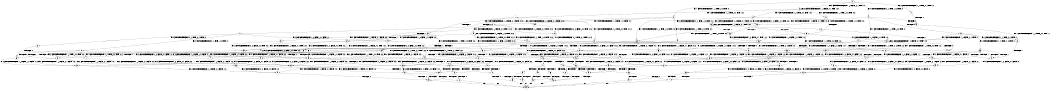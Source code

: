 digraph BCG {
size = "7, 10.5";
center = TRUE;
node [shape = circle];
0 [peripheries = 2];
0 -> 1 [label = "EX !0 !ATOMIC_EXCH_BRANCH (2, +1, TRUE, +0, 2, TRUE) !:0:"];
0 -> 2 [label = "EX !1 !ATOMIC_EXCH_BRANCH (1, +1, TRUE, +0, 2, TRUE) !:0:"];
0 -> 3 [label = "EX !2 !ATOMIC_EXCH_BRANCH (1, +0, FALSE, +0, 1, TRUE) !:0:"];
0 -> 4 [label = "EX !0 !ATOMIC_EXCH_BRANCH (2, +1, TRUE, +0, 2, TRUE) !:0:"];
1 -> 5 [label = "TERMINATE !0"];
2 -> 6 [label = "EX !0 !ATOMIC_EXCH_BRANCH (2, +1, TRUE, +0, 2, TRUE) !:0:1:"];
2 -> 7 [label = "TERMINATE !1"];
2 -> 8 [label = "EX !2 !ATOMIC_EXCH_BRANCH (1, +0, FALSE, +0, 1, FALSE) !:0:1:"];
2 -> 9 [label = "EX !0 !ATOMIC_EXCH_BRANCH (2, +1, TRUE, +0, 2, TRUE) !:0:1:"];
3 -> 10 [label = "EX !0 !ATOMIC_EXCH_BRANCH (2, +1, TRUE, +0, 2, TRUE) !:0:2:"];
3 -> 11 [label = "EX !1 !ATOMIC_EXCH_BRANCH (1, +1, TRUE, +0, 2, TRUE) !:0:2:"];
3 -> 12 [label = "EX !0 !ATOMIC_EXCH_BRANCH (2, +1, TRUE, +0, 2, TRUE) !:0:2:"];
3 -> 3 [label = "EX !2 !ATOMIC_EXCH_BRANCH (1, +0, FALSE, +0, 1, TRUE) !:0:2:"];
4 -> 5 [label = "TERMINATE !0"];
4 -> 13 [label = "TERMINATE !0"];
4 -> 14 [label = "EX !1 !ATOMIC_EXCH_BRANCH (1, +1, TRUE, +0, 2, TRUE) !:0:"];
4 -> 15 [label = "EX !2 !ATOMIC_EXCH_BRANCH (1, +0, FALSE, +0, 1, TRUE) !:0:"];
5 -> 16 [label = "EX !1 !ATOMIC_EXCH_BRANCH (1, +1, TRUE, +0, 2, TRUE) !:1:"];
6 -> 17 [label = "TERMINATE !0"];
7 -> 18 [label = "EX !0 !ATOMIC_EXCH_BRANCH (2, +1, TRUE, +0, 2, TRUE) !:0:"];
7 -> 19 [label = "EX !2 !ATOMIC_EXCH_BRANCH (1, +0, FALSE, +0, 1, FALSE) !:0:"];
7 -> 20 [label = "EX !0 !ATOMIC_EXCH_BRANCH (2, +1, TRUE, +0, 2, TRUE) !:0:"];
8 -> 21 [label = "EX !2 !ATOMIC_EXCH_BRANCH (2, +0, FALSE, +0, 2, TRUE) !:0:1:2:"];
8 -> 22 [label = "TERMINATE !1"];
8 -> 23 [label = "EX !0 !ATOMIC_EXCH_BRANCH (2, +1, TRUE, +0, 2, TRUE) !:0:1:2:"];
8 -> 24 [label = "EX !2 !ATOMIC_EXCH_BRANCH (2, +0, FALSE, +0, 2, TRUE) !:0:1:2:"];
9 -> 17 [label = "TERMINATE !0"];
9 -> 25 [label = "TERMINATE !1"];
9 -> 26 [label = "TERMINATE !0"];
9 -> 27 [label = "EX !2 !ATOMIC_EXCH_BRANCH (1, +0, FALSE, +0, 1, FALSE) !:0:1:"];
10 -> 28 [label = "EX !2 !ATOMIC_EXCH_BRANCH (1, +0, FALSE, +0, 1, TRUE) !:0:2:"];
11 -> 29 [label = "EX !2 !ATOMIC_EXCH_BRANCH (1, +0, FALSE, +0, 1, FALSE) !:0:1:2:"];
11 -> 30 [label = "TERMINATE !1"];
11 -> 31 [label = "EX !0 !ATOMIC_EXCH_BRANCH (2, +1, TRUE, +0, 2, TRUE) !:0:1:2:"];
11 -> 8 [label = "EX !2 !ATOMIC_EXCH_BRANCH (1, +0, FALSE, +0, 1, FALSE) !:0:1:2:"];
12 -> 28 [label = "EX !2 !ATOMIC_EXCH_BRANCH (1, +0, FALSE, +0, 1, TRUE) !:0:2:"];
12 -> 32 [label = "TERMINATE !0"];
12 -> 33 [label = "EX !1 !ATOMIC_EXCH_BRANCH (1, +1, TRUE, +0, 2, TRUE) !:0:2:"];
12 -> 15 [label = "EX !2 !ATOMIC_EXCH_BRANCH (1, +0, FALSE, +0, 1, TRUE) !:0:2:"];
13 -> 16 [label = "EX !1 !ATOMIC_EXCH_BRANCH (1, +1, TRUE, +0, 2, TRUE) !:1:"];
13 -> 34 [label = "EX !2 !ATOMIC_EXCH_BRANCH (1, +0, FALSE, +0, 1, TRUE) !:1:"];
13 -> 35 [label = "EX !1 !ATOMIC_EXCH_BRANCH (1, +1, TRUE, +0, 2, TRUE) !:1:"];
14 -> 17 [label = "TERMINATE !0"];
14 -> 25 [label = "TERMINATE !1"];
14 -> 26 [label = "TERMINATE !0"];
14 -> 27 [label = "EX !2 !ATOMIC_EXCH_BRANCH (1, +0, FALSE, +0, 1, FALSE) !:0:1:"];
15 -> 36 [label = "TERMINATE !0"];
15 -> 32 [label = "TERMINATE !0"];
15 -> 33 [label = "EX !1 !ATOMIC_EXCH_BRANCH (1, +1, TRUE, +0, 2, TRUE) !:0:2:"];
15 -> 15 [label = "EX !2 !ATOMIC_EXCH_BRANCH (1, +0, FALSE, +0, 1, TRUE) !:0:2:"];
16 -> 37 [label = "TERMINATE !1"];
17 -> 37 [label = "TERMINATE !1"];
18 -> 38 [label = "TERMINATE !0"];
19 -> 39 [label = "EX !2 !ATOMIC_EXCH_BRANCH (2, +0, FALSE, +0, 2, TRUE) !:0:2:"];
19 -> 40 [label = "EX !0 !ATOMIC_EXCH_BRANCH (2, +1, TRUE, +0, 2, TRUE) !:0:2:"];
19 -> 41 [label = "EX !2 !ATOMIC_EXCH_BRANCH (2, +0, FALSE, +0, 2, TRUE) !:0:2:"];
20 -> 38 [label = "TERMINATE !0"];
20 -> 42 [label = "TERMINATE !0"];
20 -> 43 [label = "EX !2 !ATOMIC_EXCH_BRANCH (1, +0, FALSE, +0, 1, FALSE) !:0:"];
21 -> 44 [label = "EX !0 !ATOMIC_EXCH_BRANCH (2, +1, TRUE, +0, 2, TRUE) !:0:1:2:"];
22 -> 39 [label = "EX !2 !ATOMIC_EXCH_BRANCH (2, +0, FALSE, +0, 2, TRUE) !:0:2:"];
22 -> 40 [label = "EX !0 !ATOMIC_EXCH_BRANCH (2, +1, TRUE, +0, 2, TRUE) !:0:2:"];
22 -> 41 [label = "EX !2 !ATOMIC_EXCH_BRANCH (2, +0, FALSE, +0, 2, TRUE) !:0:2:"];
23 -> 45 [label = "EX !2 !ATOMIC_EXCH_BRANCH (2, +0, FALSE, +0, 2, FALSE) !:0:1:2:"];
23 -> 46 [label = "TERMINATE !1"];
23 -> 47 [label = "TERMINATE !0"];
23 -> 48 [label = "EX !2 !ATOMIC_EXCH_BRANCH (2, +0, FALSE, +0, 2, FALSE) !:0:1:2:"];
24 -> 44 [label = "EX !0 !ATOMIC_EXCH_BRANCH (2, +1, TRUE, +0, 2, TRUE) !:0:1:2:"];
24 -> 22 [label = "TERMINATE !1"];
24 -> 23 [label = "EX !0 !ATOMIC_EXCH_BRANCH (2, +1, TRUE, +0, 2, TRUE) !:0:1:2:"];
24 -> 24 [label = "EX !2 !ATOMIC_EXCH_BRANCH (2, +0, FALSE, +0, 2, TRUE) !:0:1:2:"];
25 -> 38 [label = "TERMINATE !0"];
25 -> 42 [label = "TERMINATE !0"];
25 -> 43 [label = "EX !2 !ATOMIC_EXCH_BRANCH (1, +0, FALSE, +0, 1, FALSE) !:0:"];
26 -> 37 [label = "TERMINATE !1"];
26 -> 49 [label = "TERMINATE !1"];
26 -> 50 [label = "EX !2 !ATOMIC_EXCH_BRANCH (1, +0, FALSE, +0, 1, FALSE) !:1:"];
27 -> 45 [label = "EX !2 !ATOMIC_EXCH_BRANCH (2, +0, FALSE, +0, 2, FALSE) !:0:1:2:"];
27 -> 46 [label = "TERMINATE !1"];
27 -> 47 [label = "TERMINATE !0"];
27 -> 48 [label = "EX !2 !ATOMIC_EXCH_BRANCH (2, +0, FALSE, +0, 2, FALSE) !:0:1:2:"];
28 -> 36 [label = "TERMINATE !0"];
29 -> 21 [label = "EX !2 !ATOMIC_EXCH_BRANCH (2, +0, FALSE, +0, 2, TRUE) !:0:1:2:"];
30 -> 51 [label = "EX !2 !ATOMIC_EXCH_BRANCH (1, +0, FALSE, +0, 1, FALSE) !:0:2:"];
30 -> 52 [label = "EX !0 !ATOMIC_EXCH_BRANCH (2, +1, TRUE, +0, 2, TRUE) !:0:2:"];
30 -> 19 [label = "EX !2 !ATOMIC_EXCH_BRANCH (1, +0, FALSE, +0, 1, FALSE) !:0:2:"];
31 -> 53 [label = "EX !2 !ATOMIC_EXCH_BRANCH (1, +0, FALSE, +0, 1, FALSE) !:0:1:2:"];
31 -> 54 [label = "TERMINATE !1"];
31 -> 55 [label = "TERMINATE !0"];
31 -> 27 [label = "EX !2 !ATOMIC_EXCH_BRANCH (1, +0, FALSE, +0, 1, FALSE) !:0:1:2:"];
32 -> 56 [label = "EX !2 !ATOMIC_EXCH_BRANCH (1, +0, FALSE, +0, 1, TRUE) !:1:2:"];
32 -> 57 [label = "EX !1 !ATOMIC_EXCH_BRANCH (1, +1, TRUE, +0, 2, TRUE) !:1:2:"];
32 -> 34 [label = "EX !2 !ATOMIC_EXCH_BRANCH (1, +0, FALSE, +0, 1, TRUE) !:1:2:"];
33 -> 53 [label = "EX !2 !ATOMIC_EXCH_BRANCH (1, +0, FALSE, +0, 1, FALSE) !:0:1:2:"];
33 -> 54 [label = "TERMINATE !1"];
33 -> 55 [label = "TERMINATE !0"];
33 -> 27 [label = "EX !2 !ATOMIC_EXCH_BRANCH (1, +0, FALSE, +0, 1, FALSE) !:0:1:2:"];
34 -> 58 [label = "EX !1 !ATOMIC_EXCH_BRANCH (1, +1, TRUE, +0, 2, TRUE) !:1:2:"];
34 -> 57 [label = "EX !1 !ATOMIC_EXCH_BRANCH (1, +1, TRUE, +0, 2, TRUE) !:1:2:"];
34 -> 34 [label = "EX !2 !ATOMIC_EXCH_BRANCH (1, +0, FALSE, +0, 1, TRUE) !:1:2:"];
35 -> 37 [label = "TERMINATE !1"];
35 -> 49 [label = "TERMINATE !1"];
35 -> 50 [label = "EX !2 !ATOMIC_EXCH_BRANCH (1, +0, FALSE, +0, 1, FALSE) !:1:"];
36 -> 56 [label = "EX !2 !ATOMIC_EXCH_BRANCH (1, +0, FALSE, +0, 1, TRUE) !:1:2:"];
37 -> 59 [label = "EX !2 !ATOMIC_EXCH_BRANCH (1, +0, FALSE, +0, 1, FALSE) !:2:"];
38 -> 60 [label = "EX !2 !ATOMIC_EXCH_BRANCH (1, +0, FALSE, +0, 1, FALSE) !:1:2:"];
39 -> 61 [label = "EX !0 !ATOMIC_EXCH_BRANCH (2, +1, TRUE, +0, 2, TRUE) !:0:2:"];
40 -> 62 [label = "EX !2 !ATOMIC_EXCH_BRANCH (2, +0, FALSE, +0, 2, FALSE) !:0:2:"];
40 -> 63 [label = "TERMINATE !0"];
40 -> 64 [label = "EX !2 !ATOMIC_EXCH_BRANCH (2, +0, FALSE, +0, 2, FALSE) !:0:2:"];
41 -> 61 [label = "EX !0 !ATOMIC_EXCH_BRANCH (2, +1, TRUE, +0, 2, TRUE) !:0:2:"];
41 -> 40 [label = "EX !0 !ATOMIC_EXCH_BRANCH (2, +1, TRUE, +0, 2, TRUE) !:0:2:"];
41 -> 41 [label = "EX !2 !ATOMIC_EXCH_BRANCH (2, +0, FALSE, +0, 2, TRUE) !:0:2:"];
42 -> 60 [label = "EX !2 !ATOMIC_EXCH_BRANCH (1, +0, FALSE, +0, 1, FALSE) !:1:2:"];
42 -> 65 [label = "EX !2 !ATOMIC_EXCH_BRANCH (1, +0, FALSE, +0, 1, FALSE) !:1:2:"];
43 -> 62 [label = "EX !2 !ATOMIC_EXCH_BRANCH (2, +0, FALSE, +0, 2, FALSE) !:0:2:"];
43 -> 63 [label = "TERMINATE !0"];
43 -> 64 [label = "EX !2 !ATOMIC_EXCH_BRANCH (2, +0, FALSE, +0, 2, FALSE) !:0:2:"];
44 -> 45 [label = "EX !2 !ATOMIC_EXCH_BRANCH (2, +0, FALSE, +0, 2, FALSE) !:0:1:2:"];
45 -> 66 [label = "TERMINATE !0"];
46 -> 62 [label = "EX !2 !ATOMIC_EXCH_BRANCH (2, +0, FALSE, +0, 2, FALSE) !:0:2:"];
46 -> 63 [label = "TERMINATE !0"];
46 -> 64 [label = "EX !2 !ATOMIC_EXCH_BRANCH (2, +0, FALSE, +0, 2, FALSE) !:0:2:"];
47 -> 67 [label = "EX !2 !ATOMIC_EXCH_BRANCH (2, +0, FALSE, +0, 2, FALSE) !:1:2:"];
47 -> 68 [label = "TERMINATE !1"];
47 -> 69 [label = "EX !2 !ATOMIC_EXCH_BRANCH (2, +0, FALSE, +0, 2, FALSE) !:1:2:"];
48 -> 66 [label = "TERMINATE !0"];
48 -> 70 [label = "TERMINATE !1"];
48 -> 71 [label = "TERMINATE !2"];
48 -> 72 [label = "TERMINATE !0"];
49 -> 59 [label = "EX !2 !ATOMIC_EXCH_BRANCH (1, +0, FALSE, +0, 1, FALSE) !:2:"];
49 -> 73 [label = "EX !2 !ATOMIC_EXCH_BRANCH (1, +0, FALSE, +0, 1, FALSE) !:2:"];
50 -> 67 [label = "EX !2 !ATOMIC_EXCH_BRANCH (2, +0, FALSE, +0, 2, FALSE) !:1:2:"];
50 -> 68 [label = "TERMINATE !1"];
50 -> 69 [label = "EX !2 !ATOMIC_EXCH_BRANCH (2, +0, FALSE, +0, 2, FALSE) !:1:2:"];
51 -> 39 [label = "EX !2 !ATOMIC_EXCH_BRANCH (2, +0, FALSE, +0, 2, TRUE) !:0:2:"];
52 -> 74 [label = "EX !2 !ATOMIC_EXCH_BRANCH (1, +0, FALSE, +0, 1, FALSE) !:0:2:"];
52 -> 75 [label = "TERMINATE !0"];
52 -> 43 [label = "EX !2 !ATOMIC_EXCH_BRANCH (1, +0, FALSE, +0, 1, FALSE) !:0:2:"];
53 -> 45 [label = "EX !2 !ATOMIC_EXCH_BRANCH (2, +0, FALSE, +0, 2, FALSE) !:0:1:2:"];
54 -> 74 [label = "EX !2 !ATOMIC_EXCH_BRANCH (1, +0, FALSE, +0, 1, FALSE) !:0:2:"];
54 -> 75 [label = "TERMINATE !0"];
54 -> 43 [label = "EX !2 !ATOMIC_EXCH_BRANCH (1, +0, FALSE, +0, 1, FALSE) !:0:2:"];
55 -> 76 [label = "EX !2 !ATOMIC_EXCH_BRANCH (1, +0, FALSE, +0, 1, FALSE) !:1:2:"];
55 -> 77 [label = "TERMINATE !1"];
55 -> 50 [label = "EX !2 !ATOMIC_EXCH_BRANCH (1, +0, FALSE, +0, 1, FALSE) !:1:2:"];
56 -> 58 [label = "EX !1 !ATOMIC_EXCH_BRANCH (1, +1, TRUE, +0, 2, TRUE) !:1:2:"];
57 -> 76 [label = "EX !2 !ATOMIC_EXCH_BRANCH (1, +0, FALSE, +0, 1, FALSE) !:1:2:"];
57 -> 77 [label = "TERMINATE !1"];
57 -> 50 [label = "EX !2 !ATOMIC_EXCH_BRANCH (1, +0, FALSE, +0, 1, FALSE) !:1:2:"];
58 -> 76 [label = "EX !2 !ATOMIC_EXCH_BRANCH (1, +0, FALSE, +0, 1, FALSE) !:1:2:"];
59 -> 78 [label = "EX !2 !ATOMIC_EXCH_BRANCH (2, +0, FALSE, +0, 2, FALSE) !:2:"];
60 -> 79 [label = "EX !2 !ATOMIC_EXCH_BRANCH (2, +0, FALSE, +0, 2, FALSE) !:1:2:"];
61 -> 62 [label = "EX !2 !ATOMIC_EXCH_BRANCH (2, +0, FALSE, +0, 2, FALSE) !:0:2:"];
62 -> 80 [label = "TERMINATE !0"];
63 -> 79 [label = "EX !2 !ATOMIC_EXCH_BRANCH (2, +0, FALSE, +0, 2, FALSE) !:1:2:"];
63 -> 81 [label = "EX !2 !ATOMIC_EXCH_BRANCH (2, +0, FALSE, +0, 2, FALSE) !:1:2:"];
64 -> 80 [label = "TERMINATE !0"];
64 -> 82 [label = "TERMINATE !2"];
64 -> 83 [label = "TERMINATE !0"];
65 -> 79 [label = "EX !2 !ATOMIC_EXCH_BRANCH (2, +0, FALSE, +0, 2, FALSE) !:1:2:"];
65 -> 81 [label = "EX !2 !ATOMIC_EXCH_BRANCH (2, +0, FALSE, +0, 2, FALSE) !:1:2:"];
66 -> 84 [label = "TERMINATE !2"];
67 -> 84 [label = "TERMINATE !2"];
68 -> 78 [label = "EX !2 !ATOMIC_EXCH_BRANCH (2, +0, FALSE, +0, 2, FALSE) !:2:"];
68 -> 85 [label = "EX !2 !ATOMIC_EXCH_BRANCH (2, +0, FALSE, +0, 2, FALSE) !:2:"];
69 -> 84 [label = "TERMINATE !2"];
69 -> 86 [label = "TERMINATE !1"];
69 -> 87 [label = "TERMINATE !2"];
70 -> 80 [label = "TERMINATE !0"];
70 -> 82 [label = "TERMINATE !2"];
70 -> 83 [label = "TERMINATE !0"];
71 -> 88 [label = "TERMINATE !0"];
71 -> 89 [label = "TERMINATE !1"];
71 -> 90 [label = "TERMINATE !0"];
72 -> 84 [label = "TERMINATE !2"];
72 -> 86 [label = "TERMINATE !1"];
72 -> 87 [label = "TERMINATE !2"];
73 -> 78 [label = "EX !2 !ATOMIC_EXCH_BRANCH (2, +0, FALSE, +0, 2, FALSE) !:2:"];
73 -> 85 [label = "EX !2 !ATOMIC_EXCH_BRANCH (2, +0, FALSE, +0, 2, FALSE) !:2:"];
74 -> 62 [label = "EX !2 !ATOMIC_EXCH_BRANCH (2, +0, FALSE, +0, 2, FALSE) !:0:2:"];
75 -> 60 [label = "EX !2 !ATOMIC_EXCH_BRANCH (1, +0, FALSE, +0, 1, FALSE) !:1:2:"];
75 -> 65 [label = "EX !2 !ATOMIC_EXCH_BRANCH (1, +0, FALSE, +0, 1, FALSE) !:1:2:"];
76 -> 67 [label = "EX !2 !ATOMIC_EXCH_BRANCH (2, +0, FALSE, +0, 2, FALSE) !:1:2:"];
77 -> 59 [label = "EX !2 !ATOMIC_EXCH_BRANCH (1, +0, FALSE, +0, 1, FALSE) !:2:"];
77 -> 73 [label = "EX !2 !ATOMIC_EXCH_BRANCH (1, +0, FALSE, +0, 1, FALSE) !:2:"];
78 -> 91 [label = "TERMINATE !2"];
79 -> 92 [label = "TERMINATE !2"];
80 -> 92 [label = "TERMINATE !2"];
81 -> 92 [label = "TERMINATE !2"];
81 -> 93 [label = "TERMINATE !2"];
82 -> 94 [label = "TERMINATE !0"];
82 -> 95 [label = "TERMINATE !0"];
83 -> 92 [label = "TERMINATE !2"];
83 -> 93 [label = "TERMINATE !2"];
84 -> 96 [label = "TERMINATE !1"];
85 -> 91 [label = "TERMINATE !2"];
85 -> 97 [label = "TERMINATE !2"];
86 -> 91 [label = "TERMINATE !2"];
86 -> 97 [label = "TERMINATE !2"];
87 -> 96 [label = "TERMINATE !1"];
87 -> 98 [label = "TERMINATE !1"];
88 -> 96 [label = "TERMINATE !1"];
89 -> 94 [label = "TERMINATE !0"];
89 -> 95 [label = "TERMINATE !0"];
90 -> 96 [label = "TERMINATE !1"];
90 -> 98 [label = "TERMINATE !1"];
91 -> 99 [label = "exit"];
92 -> 99 [label = "exit"];
93 -> 99 [label = "exit"];
94 -> 99 [label = "exit"];
95 -> 99 [label = "exit"];
96 -> 99 [label = "exit"];
97 -> 99 [label = "exit"];
98 -> 99 [label = "exit"];
}
